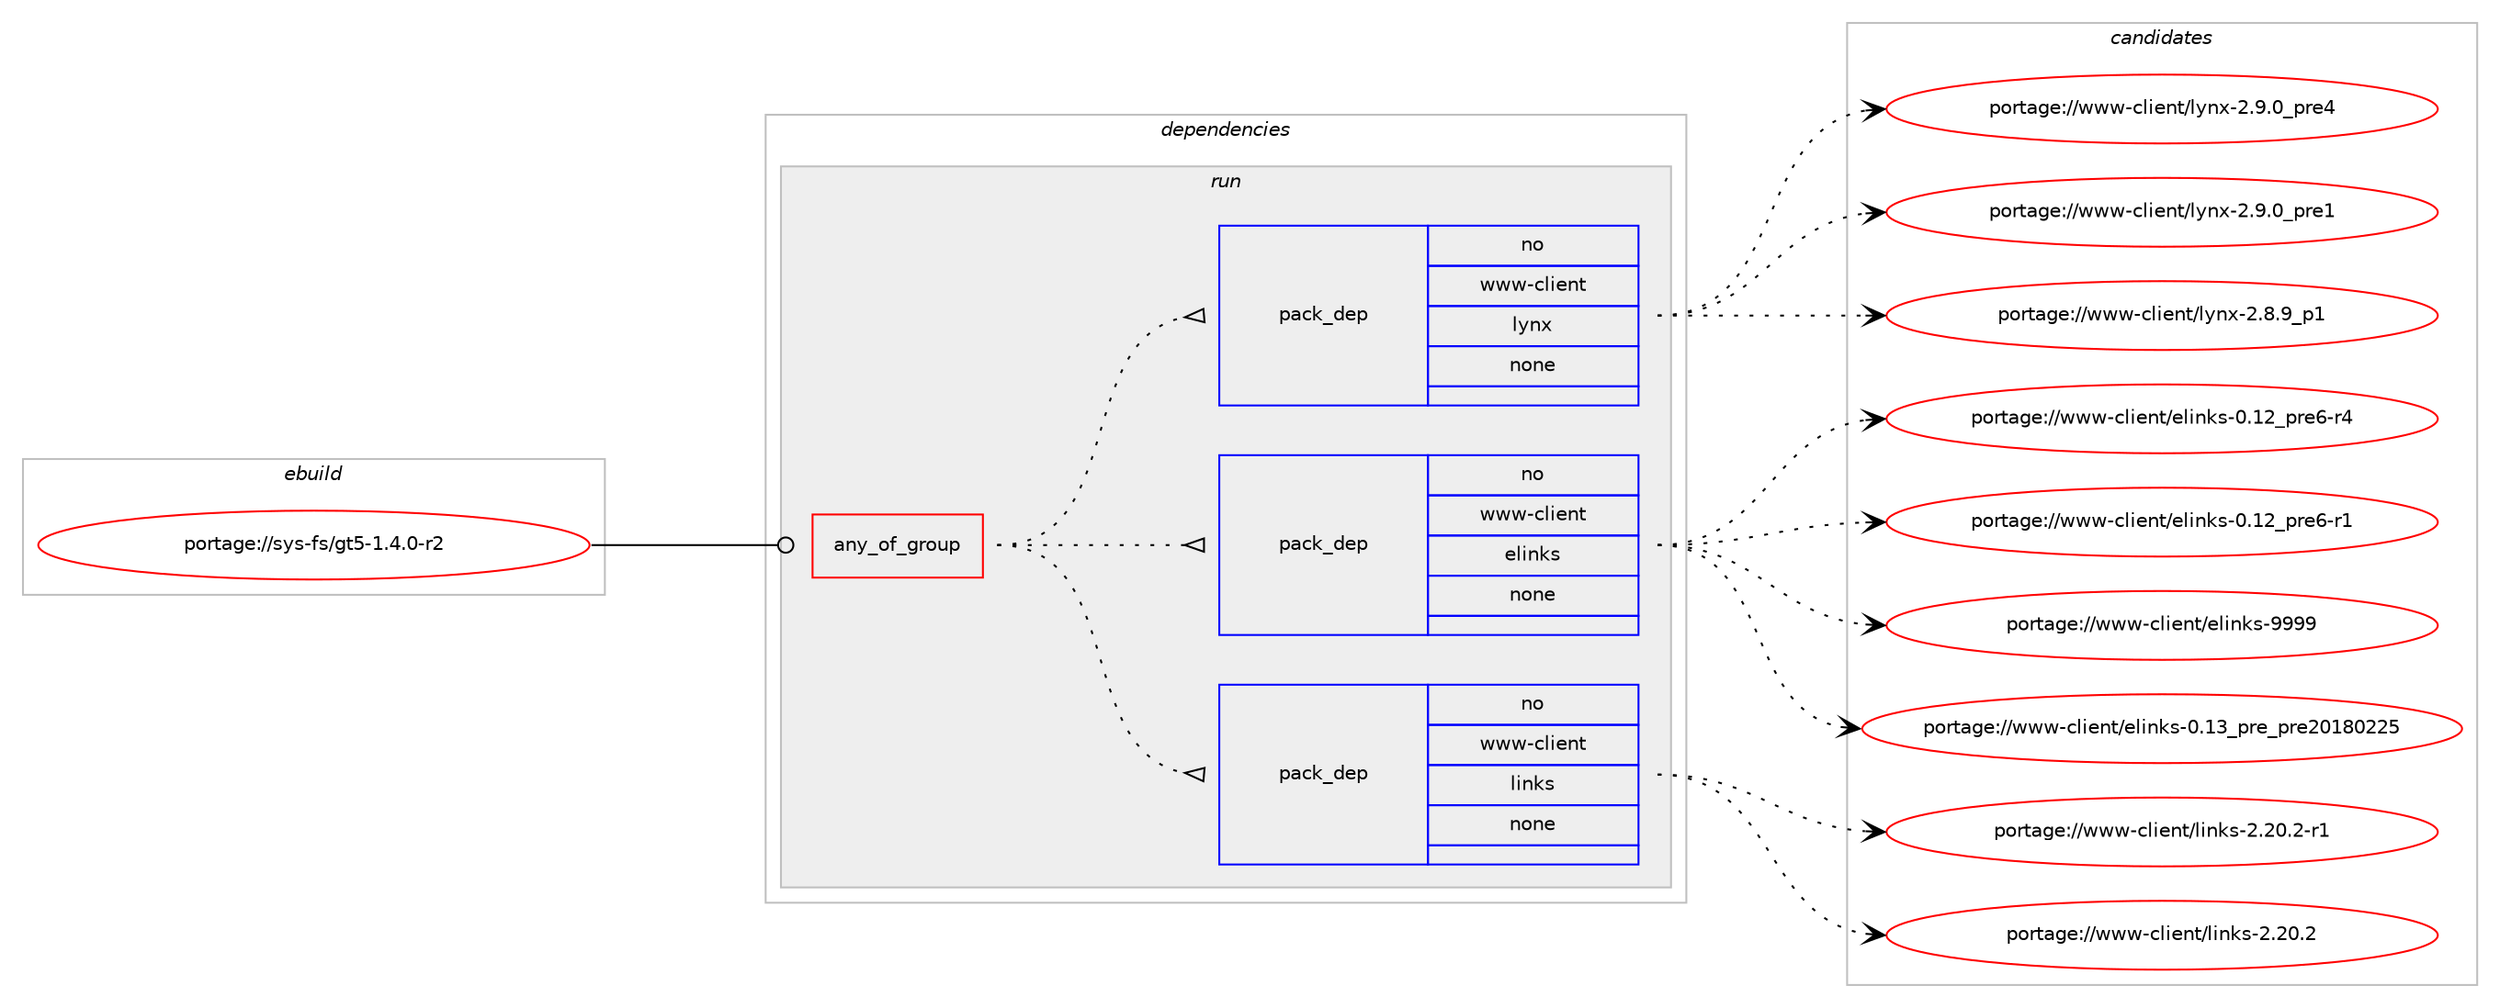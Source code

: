 digraph prolog {

# *************
# Graph options
# *************

newrank=true;
concentrate=true;
compound=true;
graph [rankdir=LR,fontname=Helvetica,fontsize=10,ranksep=1.5];#, ranksep=2.5, nodesep=0.2];
edge  [arrowhead=vee];
node  [fontname=Helvetica,fontsize=10];

# **********
# The ebuild
# **********

subgraph cluster_leftcol {
color=gray;
rank=same;
label=<<i>ebuild</i>>;
id [label="portage://sys-fs/gt5-1.4.0-r2", color=red, width=4, href="../sys-fs/gt5-1.4.0-r2.svg"];
}

# ****************
# The dependencies
# ****************

subgraph cluster_midcol {
color=gray;
label=<<i>dependencies</i>>;
subgraph cluster_compile {
fillcolor="#eeeeee";
style=filled;
label=<<i>compile</i>>;
}
subgraph cluster_compileandrun {
fillcolor="#eeeeee";
style=filled;
label=<<i>compile and run</i>>;
}
subgraph cluster_run {
fillcolor="#eeeeee";
style=filled;
label=<<i>run</i>>;
subgraph any63 {
dependency2745 [label=<<TABLE BORDER="0" CELLBORDER="1" CELLSPACING="0" CELLPADDING="4"><TR><TD CELLPADDING="10">any_of_group</TD></TR></TABLE>>, shape=none, color=red];subgraph pack2358 {
dependency2746 [label=<<TABLE BORDER="0" CELLBORDER="1" CELLSPACING="0" CELLPADDING="4" WIDTH="220"><TR><TD ROWSPAN="6" CELLPADDING="30">pack_dep</TD></TR><TR><TD WIDTH="110">no</TD></TR><TR><TD>www-client</TD></TR><TR><TD>links</TD></TR><TR><TD>none</TD></TR><TR><TD></TD></TR></TABLE>>, shape=none, color=blue];
}
dependency2745:e -> dependency2746:w [weight=20,style="dotted",arrowhead="oinv"];
subgraph pack2359 {
dependency2747 [label=<<TABLE BORDER="0" CELLBORDER="1" CELLSPACING="0" CELLPADDING="4" WIDTH="220"><TR><TD ROWSPAN="6" CELLPADDING="30">pack_dep</TD></TR><TR><TD WIDTH="110">no</TD></TR><TR><TD>www-client</TD></TR><TR><TD>elinks</TD></TR><TR><TD>none</TD></TR><TR><TD></TD></TR></TABLE>>, shape=none, color=blue];
}
dependency2745:e -> dependency2747:w [weight=20,style="dotted",arrowhead="oinv"];
subgraph pack2360 {
dependency2748 [label=<<TABLE BORDER="0" CELLBORDER="1" CELLSPACING="0" CELLPADDING="4" WIDTH="220"><TR><TD ROWSPAN="6" CELLPADDING="30">pack_dep</TD></TR><TR><TD WIDTH="110">no</TD></TR><TR><TD>www-client</TD></TR><TR><TD>lynx</TD></TR><TR><TD>none</TD></TR><TR><TD></TD></TR></TABLE>>, shape=none, color=blue];
}
dependency2745:e -> dependency2748:w [weight=20,style="dotted",arrowhead="oinv"];
}
id:e -> dependency2745:w [weight=20,style="solid",arrowhead="odot"];
}
}

# **************
# The candidates
# **************

subgraph cluster_choices {
rank=same;
color=gray;
label=<<i>candidates</i>>;

subgraph choice2358 {
color=black;
nodesep=1;
choice119119119459910810510111011647108105110107115455046504846504511449 [label="portage://www-client/links-2.20.2-r1", color=red, width=4,href="../www-client/links-2.20.2-r1.svg"];
choice11911911945991081051011101164710810511010711545504650484650 [label="portage://www-client/links-2.20.2", color=red, width=4,href="../www-client/links-2.20.2.svg"];
dependency2746:e -> choice119119119459910810510111011647108105110107115455046504846504511449:w [style=dotted,weight="100"];
dependency2746:e -> choice11911911945991081051011101164710810511010711545504650484650:w [style=dotted,weight="100"];
}
subgraph choice2359 {
color=black;
nodesep=1;
choice1191191194599108105101110116471011081051101071154557575757 [label="portage://www-client/elinks-9999", color=red, width=4,href="../www-client/elinks-9999.svg"];
choice119119119459910810510111011647101108105110107115454846495195112114101951121141015048495648505053 [label="portage://www-client/elinks-0.13_pre_pre20180225", color=red, width=4,href="../www-client/elinks-0.13_pre_pre20180225.svg"];
choice119119119459910810510111011647101108105110107115454846495095112114101544511452 [label="portage://www-client/elinks-0.12_pre6-r4", color=red, width=4,href="../www-client/elinks-0.12_pre6-r4.svg"];
choice119119119459910810510111011647101108105110107115454846495095112114101544511449 [label="portage://www-client/elinks-0.12_pre6-r1", color=red, width=4,href="../www-client/elinks-0.12_pre6-r1.svg"];
dependency2747:e -> choice1191191194599108105101110116471011081051101071154557575757:w [style=dotted,weight="100"];
dependency2747:e -> choice119119119459910810510111011647101108105110107115454846495195112114101951121141015048495648505053:w [style=dotted,weight="100"];
dependency2747:e -> choice119119119459910810510111011647101108105110107115454846495095112114101544511452:w [style=dotted,weight="100"];
dependency2747:e -> choice119119119459910810510111011647101108105110107115454846495095112114101544511449:w [style=dotted,weight="100"];
}
subgraph choice2360 {
color=black;
nodesep=1;
choice1191191194599108105101110116471081211101204550465746489511211410152 [label="portage://www-client/lynx-2.9.0_pre4", color=red, width=4,href="../www-client/lynx-2.9.0_pre4.svg"];
choice1191191194599108105101110116471081211101204550465746489511211410149 [label="portage://www-client/lynx-2.9.0_pre1", color=red, width=4,href="../www-client/lynx-2.9.0_pre1.svg"];
choice1191191194599108105101110116471081211101204550465646579511249 [label="portage://www-client/lynx-2.8.9_p1", color=red, width=4,href="../www-client/lynx-2.8.9_p1.svg"];
dependency2748:e -> choice1191191194599108105101110116471081211101204550465746489511211410152:w [style=dotted,weight="100"];
dependency2748:e -> choice1191191194599108105101110116471081211101204550465746489511211410149:w [style=dotted,weight="100"];
dependency2748:e -> choice1191191194599108105101110116471081211101204550465646579511249:w [style=dotted,weight="100"];
}
}

}
